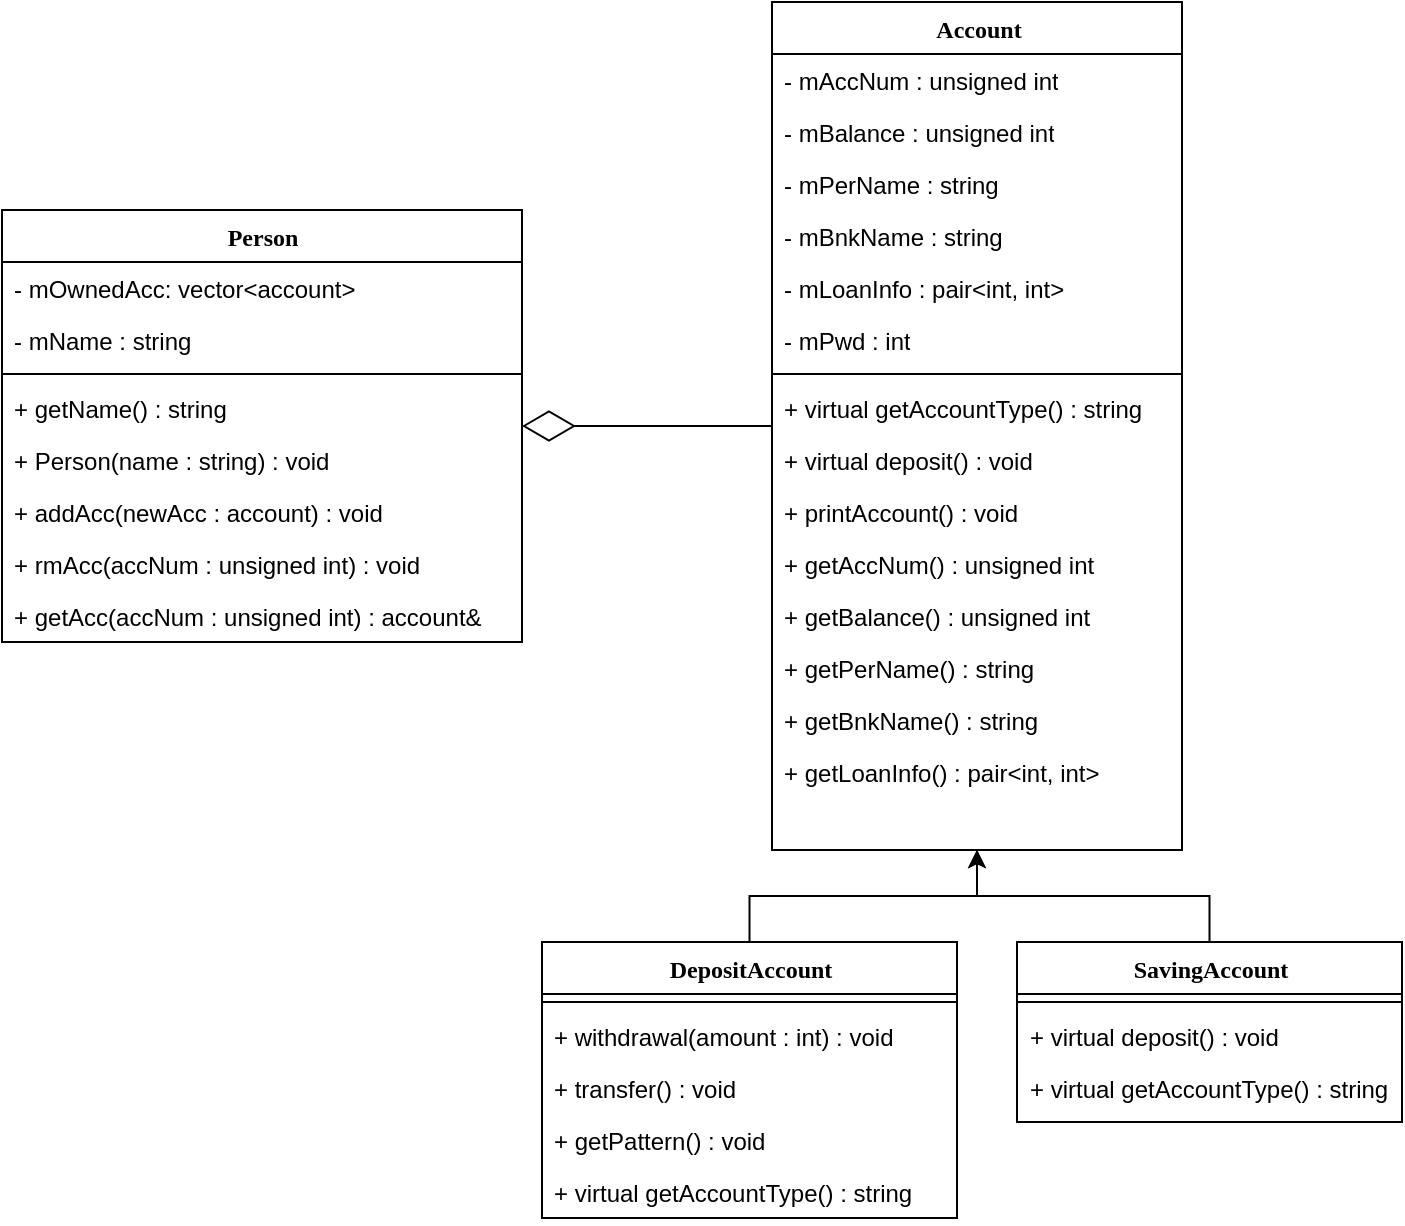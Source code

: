 <mxfile version="14.6.13" type="device"><diagram name="Page-1" id="9f46799a-70d6-7492-0946-bef42562c5a5"><mxGraphModel dx="1022" dy="469" grid="1" gridSize="10" guides="1" tooltips="1" connect="1" arrows="1" fold="1" page="1" pageScale="1" pageWidth="1100" pageHeight="850" background="#ffffff" math="0" shadow="0"><root><mxCell id="0"/><mxCell id="1" parent="0"/><mxCell id="78961159f06e98e8-17" value="Account" style="swimlane;html=1;fontStyle=1;align=center;verticalAlign=top;childLayout=stackLayout;horizontal=1;startSize=26;horizontalStack=0;resizeParent=1;resizeLast=0;collapsible=1;marginBottom=0;swimlaneFillColor=#ffffff;rounded=0;shadow=0;comic=0;labelBackgroundColor=none;strokeWidth=1;fillColor=none;fontFamily=Verdana;fontSize=12" parent="1" vertex="1"><mxGeometry x="475" y="40" width="205" height="424" as="geometry"/></mxCell><mxCell id="78961159f06e98e8-21" value="- mAccNum : unsigned int" style="text;html=1;strokeColor=none;fillColor=none;align=left;verticalAlign=top;spacingLeft=4;spacingRight=4;whiteSpace=wrap;overflow=hidden;rotatable=0;points=[[0,0.5],[1,0.5]];portConstraint=eastwest;" parent="78961159f06e98e8-17" vertex="1"><mxGeometry y="26" width="205" height="26" as="geometry"/></mxCell><mxCell id="78961159f06e98e8-23" value="- mBalance : unsigned int" style="text;html=1;strokeColor=none;fillColor=none;align=left;verticalAlign=top;spacingLeft=4;spacingRight=4;whiteSpace=wrap;overflow=hidden;rotatable=0;points=[[0,0.5],[1,0.5]];portConstraint=eastwest;" parent="78961159f06e98e8-17" vertex="1"><mxGeometry y="52" width="205" height="26" as="geometry"/></mxCell><mxCell id="78961159f06e98e8-25" value="- mPerName : string" style="text;html=1;strokeColor=none;fillColor=none;align=left;verticalAlign=top;spacingLeft=4;spacingRight=4;whiteSpace=wrap;overflow=hidden;rotatable=0;points=[[0,0.5],[1,0.5]];portConstraint=eastwest;" parent="78961159f06e98e8-17" vertex="1"><mxGeometry y="78" width="205" height="26" as="geometry"/></mxCell><mxCell id="78961159f06e98e8-26" value="- mBnkName : string" style="text;html=1;strokeColor=none;fillColor=none;align=left;verticalAlign=top;spacingLeft=4;spacingRight=4;whiteSpace=wrap;overflow=hidden;rotatable=0;points=[[0,0.5],[1,0.5]];portConstraint=eastwest;" parent="78961159f06e98e8-17" vertex="1"><mxGeometry y="104" width="205" height="26" as="geometry"/></mxCell><mxCell id="78961159f06e98e8-24" value="- mLoanInfo : pair&amp;lt;int, int&amp;gt;" style="text;html=1;strokeColor=none;fillColor=none;align=left;verticalAlign=top;spacingLeft=4;spacingRight=4;whiteSpace=wrap;overflow=hidden;rotatable=0;points=[[0,0.5],[1,0.5]];portConstraint=eastwest;" parent="78961159f06e98e8-17" vertex="1"><mxGeometry y="130" width="205" height="26" as="geometry"/></mxCell><mxCell id="Mcw_71kHJ2dvJgnhkfr6-62" value="- mPwd : int" style="text;html=1;strokeColor=none;fillColor=none;align=left;verticalAlign=top;spacingLeft=4;spacingRight=4;whiteSpace=wrap;overflow=hidden;rotatable=0;points=[[0,0.5],[1,0.5]];portConstraint=eastwest;" parent="78961159f06e98e8-17" vertex="1"><mxGeometry y="156" width="205" height="26" as="geometry"/></mxCell><mxCell id="78961159f06e98e8-19" value="" style="line;html=1;strokeWidth=1;fillColor=none;align=left;verticalAlign=middle;spacingTop=-1;spacingLeft=3;spacingRight=3;rotatable=0;labelPosition=right;points=[];portConstraint=eastwest;" parent="78961159f06e98e8-17" vertex="1"><mxGeometry y="182" width="205" height="8" as="geometry"/></mxCell><mxCell id="78961159f06e98e8-20" value="+ virtual getAccountType() : string" style="text;html=1;strokeColor=none;fillColor=none;align=left;verticalAlign=top;spacingLeft=4;spacingRight=4;whiteSpace=wrap;overflow=hidden;rotatable=0;points=[[0,0.5],[1,0.5]];portConstraint=eastwest;" parent="78961159f06e98e8-17" vertex="1"><mxGeometry y="190" width="205" height="26" as="geometry"/></mxCell><mxCell id="Mcw_71kHJ2dvJgnhkfr6-53" value="+ virtual deposit() : void" style="text;html=1;strokeColor=none;fillColor=none;align=left;verticalAlign=top;spacingLeft=4;spacingRight=4;whiteSpace=wrap;overflow=hidden;rotatable=0;points=[[0,0.5],[1,0.5]];portConstraint=eastwest;" parent="78961159f06e98e8-17" vertex="1"><mxGeometry y="216" width="205" height="26" as="geometry"/></mxCell><mxCell id="Mcw_71kHJ2dvJgnhkfr6-50" value="+ printAccount() : void" style="text;html=1;strokeColor=none;fillColor=none;align=left;verticalAlign=top;spacingLeft=4;spacingRight=4;whiteSpace=wrap;overflow=hidden;rotatable=0;points=[[0,0.5],[1,0.5]];portConstraint=eastwest;" parent="78961159f06e98e8-17" vertex="1"><mxGeometry y="242" width="205" height="26" as="geometry"/></mxCell><mxCell id="Mcw_71kHJ2dvJgnhkfr6-47" value="+ getAccNum() : unsigned int" style="text;html=1;strokeColor=none;fillColor=none;align=left;verticalAlign=top;spacingLeft=4;spacingRight=4;whiteSpace=wrap;overflow=hidden;rotatable=0;points=[[0,0.5],[1,0.5]];portConstraint=eastwest;" parent="78961159f06e98e8-17" vertex="1"><mxGeometry y="268" width="205" height="26" as="geometry"/></mxCell><mxCell id="Mcw_71kHJ2dvJgnhkfr6-49" value="+ getBalance() : unsigned int" style="text;html=1;strokeColor=none;fillColor=none;align=left;verticalAlign=top;spacingLeft=4;spacingRight=4;whiteSpace=wrap;overflow=hidden;rotatable=0;points=[[0,0.5],[1,0.5]];portConstraint=eastwest;" parent="78961159f06e98e8-17" vertex="1"><mxGeometry y="294" width="205" height="26" as="geometry"/></mxCell><mxCell id="Mcw_71kHJ2dvJgnhkfr6-46" value="+ getPerName() : string" style="text;html=1;strokeColor=none;fillColor=none;align=left;verticalAlign=top;spacingLeft=4;spacingRight=4;whiteSpace=wrap;overflow=hidden;rotatable=0;points=[[0,0.5],[1,0.5]];portConstraint=eastwest;" parent="78961159f06e98e8-17" vertex="1"><mxGeometry y="320" width="205" height="26" as="geometry"/></mxCell><mxCell id="Mcw_71kHJ2dvJgnhkfr6-48" value="+ getBnkName() : string" style="text;html=1;strokeColor=none;fillColor=none;align=left;verticalAlign=top;spacingLeft=4;spacingRight=4;whiteSpace=wrap;overflow=hidden;rotatable=0;points=[[0,0.5],[1,0.5]];portConstraint=eastwest;" parent="78961159f06e98e8-17" vertex="1"><mxGeometry y="346" width="205" height="26" as="geometry"/></mxCell><mxCell id="78961159f06e98e8-27" value="+ getLoanInfo() : pair&amp;lt;int, int&amp;gt;" style="text;html=1;strokeColor=none;fillColor=none;align=left;verticalAlign=top;spacingLeft=4;spacingRight=4;whiteSpace=wrap;overflow=hidden;rotatable=0;points=[[0,0.5],[1,0.5]];portConstraint=eastwest;" parent="78961159f06e98e8-17" vertex="1"><mxGeometry y="372" width="205" height="26" as="geometry"/></mxCell><mxCell id="Mcw_71kHJ2dvJgnhkfr6-60" style="edgeStyle=orthogonalEdgeStyle;rounded=0;orthogonalLoop=1;jettySize=auto;html=1;" parent="1" source="78961159f06e98e8-82" target="78961159f06e98e8-17" edge="1"><mxGeometry relative="1" as="geometry"/></mxCell><mxCell id="78961159f06e98e8-82" value="DepositAccount" style="swimlane;html=1;fontStyle=1;align=center;verticalAlign=top;childLayout=stackLayout;horizontal=1;startSize=26;horizontalStack=0;resizeParent=1;resizeLast=0;collapsible=1;marginBottom=0;swimlaneFillColor=#ffffff;rounded=0;shadow=0;comic=0;labelBackgroundColor=none;strokeWidth=1;fillColor=none;fontFamily=Verdana;fontSize=12" parent="1" vertex="1"><mxGeometry x="360" y="510" width="207.5" height="138" as="geometry"/></mxCell><mxCell id="78961159f06e98e8-90" value="" style="line;html=1;strokeWidth=1;fillColor=none;align=left;verticalAlign=middle;spacingTop=-1;spacingLeft=3;spacingRight=3;rotatable=0;labelPosition=right;points=[];portConstraint=eastwest;" parent="78961159f06e98e8-82" vertex="1"><mxGeometry y="26" width="207.5" height="8" as="geometry"/></mxCell><mxCell id="78961159f06e98e8-91" value="+ withdrawal(amount : int) : void" style="text;html=1;strokeColor=none;fillColor=none;align=left;verticalAlign=top;spacingLeft=4;spacingRight=4;whiteSpace=wrap;overflow=hidden;rotatable=0;points=[[0,0.5],[1,0.5]];portConstraint=eastwest;" parent="78961159f06e98e8-82" vertex="1"><mxGeometry y="34" width="207.5" height="26" as="geometry"/></mxCell><mxCell id="Mcw_71kHJ2dvJgnhkfr6-54" value="+ transfer() : void" style="text;html=1;strokeColor=none;fillColor=none;align=left;verticalAlign=top;spacingLeft=4;spacingRight=4;whiteSpace=wrap;overflow=hidden;rotatable=0;points=[[0,0.5],[1,0.5]];portConstraint=eastwest;" parent="78961159f06e98e8-82" vertex="1"><mxGeometry y="60" width="207.5" height="26" as="geometry"/></mxCell><mxCell id="Mcw_71kHJ2dvJgnhkfr6-64" value="+ getPattern() : void" style="text;html=1;strokeColor=none;fillColor=none;align=left;verticalAlign=top;spacingLeft=4;spacingRight=4;whiteSpace=wrap;overflow=hidden;rotatable=0;points=[[0,0.5],[1,0.5]];portConstraint=eastwest;" parent="78961159f06e98e8-82" vertex="1"><mxGeometry y="86" width="207.5" height="26" as="geometry"/></mxCell><mxCell id="Mcw_71kHJ2dvJgnhkfr6-58" value="+ virtual getAccountType() : string" style="text;html=1;strokeColor=none;fillColor=none;align=left;verticalAlign=top;spacingLeft=4;spacingRight=4;whiteSpace=wrap;overflow=hidden;rotatable=0;points=[[0,0.5],[1,0.5]];portConstraint=eastwest;" parent="78961159f06e98e8-82" vertex="1"><mxGeometry y="112" width="207.5" height="26" as="geometry"/></mxCell><mxCell id="Mcw_71kHJ2dvJgnhkfr6-61" style="edgeStyle=orthogonalEdgeStyle;rounded=0;orthogonalLoop=1;jettySize=auto;html=1;" parent="1" source="Mcw_71kHJ2dvJgnhkfr6-1" target="78961159f06e98e8-17" edge="1"><mxGeometry relative="1" as="geometry"/></mxCell><mxCell id="Mcw_71kHJ2dvJgnhkfr6-1" value="SavingAccount" style="swimlane;html=1;fontStyle=1;align=center;verticalAlign=top;childLayout=stackLayout;horizontal=1;startSize=26;horizontalStack=0;resizeParent=1;resizeLast=0;collapsible=1;marginBottom=0;swimlaneFillColor=#ffffff;rounded=0;shadow=0;comic=0;labelBackgroundColor=none;strokeWidth=1;fillColor=none;fontFamily=Verdana;fontSize=12" parent="1" vertex="1"><mxGeometry x="597.5" y="510" width="192.5" height="90" as="geometry"/></mxCell><mxCell id="Mcw_71kHJ2dvJgnhkfr6-9" value="" style="line;html=1;strokeWidth=1;fillColor=none;align=left;verticalAlign=middle;spacingTop=-1;spacingLeft=3;spacingRight=3;rotatable=0;labelPosition=right;points=[];portConstraint=eastwest;" parent="Mcw_71kHJ2dvJgnhkfr6-1" vertex="1"><mxGeometry y="26" width="192.5" height="8" as="geometry"/></mxCell><mxCell id="Mcw_71kHJ2dvJgnhkfr6-10" value="+ virtual deposit() : void" style="text;html=1;strokeColor=none;fillColor=none;align=left;verticalAlign=top;spacingLeft=4;spacingRight=4;whiteSpace=wrap;overflow=hidden;rotatable=0;points=[[0,0.5],[1,0.5]];portConstraint=eastwest;" parent="Mcw_71kHJ2dvJgnhkfr6-1" vertex="1"><mxGeometry y="34" width="192.5" height="26" as="geometry"/></mxCell><mxCell id="Mcw_71kHJ2dvJgnhkfr6-59" value="+ virtual getAccountType() : string" style="text;html=1;strokeColor=none;fillColor=none;align=left;verticalAlign=top;spacingLeft=4;spacingRight=4;whiteSpace=wrap;overflow=hidden;rotatable=0;points=[[0,0.5],[1,0.5]];portConstraint=eastwest;" parent="Mcw_71kHJ2dvJgnhkfr6-1" vertex="1"><mxGeometry y="60" width="192.5" height="26" as="geometry"/></mxCell><mxCell id="Mcw_71kHJ2dvJgnhkfr6-29" value="Person" style="swimlane;html=1;fontStyle=1;align=center;verticalAlign=top;childLayout=stackLayout;horizontal=1;startSize=26;horizontalStack=0;resizeParent=1;resizeLast=0;collapsible=1;marginBottom=0;swimlaneFillColor=#ffffff;rounded=0;shadow=0;comic=0;labelBackgroundColor=none;strokeWidth=1;fillColor=none;fontFamily=Verdana;fontSize=12" parent="1" vertex="1"><mxGeometry x="90" y="144" width="260" height="216" as="geometry"/></mxCell><mxCell id="Mcw_71kHJ2dvJgnhkfr6-33" value="- mOwnedAcc: vector&amp;lt;account&amp;gt;" style="text;html=1;strokeColor=none;fillColor=none;align=left;verticalAlign=top;spacingLeft=4;spacingRight=4;whiteSpace=wrap;overflow=hidden;rotatable=0;points=[[0,0.5],[1,0.5]];portConstraint=eastwest;" parent="Mcw_71kHJ2dvJgnhkfr6-29" vertex="1"><mxGeometry y="26" width="260" height="26" as="geometry"/></mxCell><mxCell id="Mcw_71kHJ2dvJgnhkfr6-42" value="- mName : string" style="text;html=1;strokeColor=none;fillColor=none;align=left;verticalAlign=top;spacingLeft=4;spacingRight=4;whiteSpace=wrap;overflow=hidden;rotatable=0;points=[[0,0.5],[1,0.5]];portConstraint=eastwest;" parent="Mcw_71kHJ2dvJgnhkfr6-29" vertex="1"><mxGeometry y="52" width="260" height="26" as="geometry"/></mxCell><mxCell id="Mcw_71kHJ2dvJgnhkfr6-35" value="" style="line;html=1;strokeWidth=1;fillColor=none;align=left;verticalAlign=middle;spacingTop=-1;spacingLeft=3;spacingRight=3;rotatable=0;labelPosition=right;points=[];portConstraint=eastwest;" parent="Mcw_71kHJ2dvJgnhkfr6-29" vertex="1"><mxGeometry y="78" width="260" height="8" as="geometry"/></mxCell><mxCell id="Mcw_71kHJ2dvJgnhkfr6-36" value="+ getName() : string" style="text;html=1;strokeColor=none;fillColor=none;align=left;verticalAlign=top;spacingLeft=4;spacingRight=4;whiteSpace=wrap;overflow=hidden;rotatable=0;points=[[0,0.5],[1,0.5]];portConstraint=eastwest;" parent="Mcw_71kHJ2dvJgnhkfr6-29" vertex="1"><mxGeometry y="86" width="260" height="26" as="geometry"/></mxCell><mxCell id="Mcw_71kHJ2dvJgnhkfr6-37" value="+ Person(name : string) : void" style="text;html=1;strokeColor=none;fillColor=none;align=left;verticalAlign=top;spacingLeft=4;spacingRight=4;whiteSpace=wrap;overflow=hidden;rotatable=0;points=[[0,0.5],[1,0.5]];portConstraint=eastwest;" parent="Mcw_71kHJ2dvJgnhkfr6-29" vertex="1"><mxGeometry y="112" width="260" height="26" as="geometry"/></mxCell><mxCell id="Mcw_71kHJ2dvJgnhkfr6-44" value="+ addAcc(newAcc : account) : void" style="text;html=1;strokeColor=none;fillColor=none;align=left;verticalAlign=top;spacingLeft=4;spacingRight=4;whiteSpace=wrap;overflow=hidden;rotatable=0;points=[[0,0.5],[1,0.5]];portConstraint=eastwest;" parent="Mcw_71kHJ2dvJgnhkfr6-29" vertex="1"><mxGeometry y="138" width="260" height="26" as="geometry"/></mxCell><mxCell id="Mcw_71kHJ2dvJgnhkfr6-63" value="+ rmAcc(accNum : unsigned int) : void" style="text;html=1;strokeColor=none;fillColor=none;align=left;verticalAlign=top;spacingLeft=4;spacingRight=4;whiteSpace=wrap;overflow=hidden;rotatable=0;points=[[0,0.5],[1,0.5]];portConstraint=eastwest;" parent="Mcw_71kHJ2dvJgnhkfr6-29" vertex="1"><mxGeometry y="164" width="260" height="26" as="geometry"/></mxCell><mxCell id="Mcw_71kHJ2dvJgnhkfr6-45" value="+ getAcc(accNum : unsigned int) : account&amp;amp;" style="text;html=1;strokeColor=none;fillColor=none;align=left;verticalAlign=top;spacingLeft=4;spacingRight=4;whiteSpace=wrap;overflow=hidden;rotatable=0;points=[[0,0.5],[1,0.5]];portConstraint=eastwest;" parent="Mcw_71kHJ2dvJgnhkfr6-29" vertex="1"><mxGeometry y="190" width="260" height="26" as="geometry"/></mxCell><mxCell id="Mcw_71kHJ2dvJgnhkfr6-39" value="" style="endArrow=diamondThin;endFill=0;endSize=24;html=1;entryX=1;entryY=0.5;entryDx=0;entryDy=0;" parent="1" source="78961159f06e98e8-17" target="Mcw_71kHJ2dvJgnhkfr6-29" edge="1"><mxGeometry width="160" relative="1" as="geometry"><mxPoint x="450" y="140" as="sourcePoint"/><mxPoint x="550" y="300" as="targetPoint"/></mxGeometry></mxCell></root></mxGraphModel></diagram></mxfile>